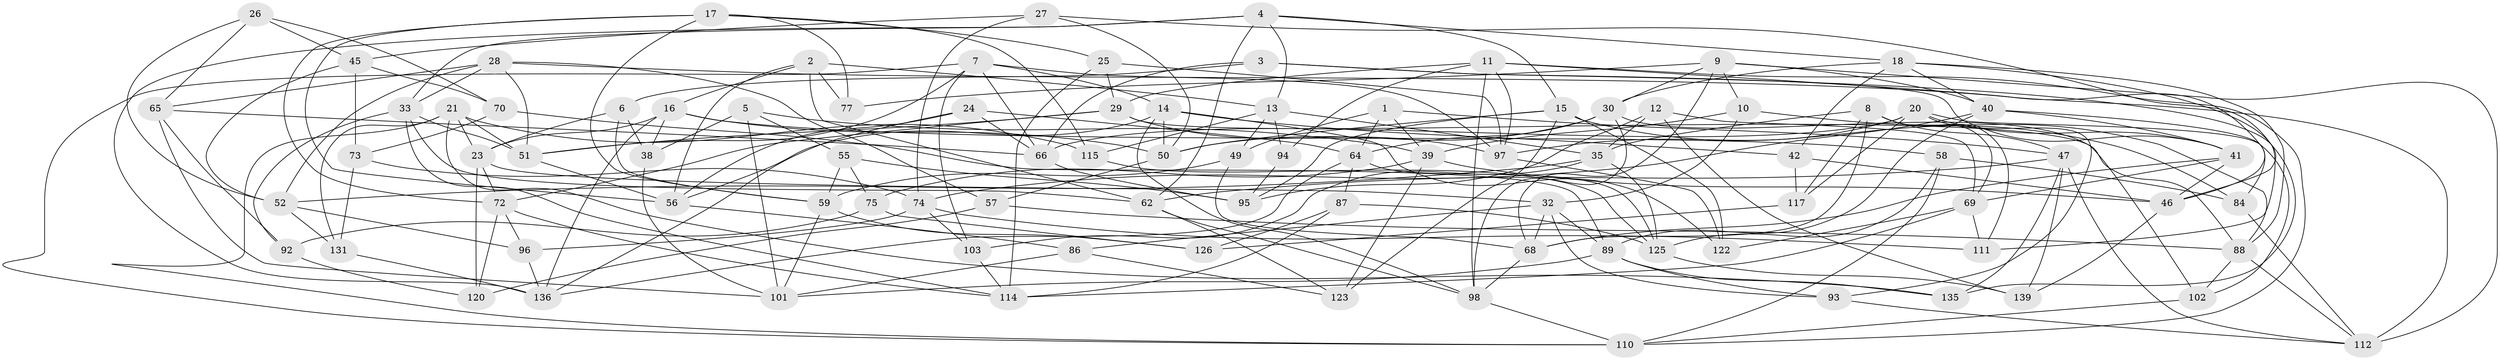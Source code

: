 // Generated by graph-tools (version 1.1) at 2025/52/02/27/25 19:52:34]
// undirected, 90 vertices, 228 edges
graph export_dot {
graph [start="1"]
  node [color=gray90,style=filled];
  1;
  2 [super="+22"];
  3;
  4 [super="+99"];
  5;
  6;
  7 [super="+81"];
  8 [super="+82"];
  9 [super="+19"];
  10;
  11 [super="+37"];
  12;
  13 [super="+60"];
  14 [super="+109"];
  15 [super="+67"];
  16 [super="+63"];
  17 [super="+61"];
  18 [super="+141"];
  20 [super="+43"];
  21 [super="+34"];
  23 [super="+31"];
  24;
  25;
  26 [super="+36"];
  27;
  28 [super="+106"];
  29 [super="+108"];
  30 [super="+138"];
  32 [super="+44"];
  33 [super="+132"];
  35 [super="+133"];
  38;
  39 [super="+53"];
  40 [super="+54"];
  41 [super="+100"];
  42;
  45 [super="+127"];
  46 [super="+48"];
  47 [super="+134"];
  49;
  50 [super="+71"];
  51 [super="+80"];
  52 [super="+137"];
  55;
  56 [super="+90"];
  57;
  58;
  59 [super="+76"];
  62 [super="+142"];
  64 [super="+79"];
  65 [super="+83"];
  66 [super="+130"];
  68 [super="+113"];
  69 [super="+116"];
  70;
  72 [super="+78"];
  73;
  74 [super="+85"];
  75;
  77;
  84;
  86;
  87;
  88 [super="+107"];
  89 [super="+91"];
  92;
  93;
  94;
  95 [super="+118"];
  96;
  97 [super="+104"];
  98 [super="+105"];
  101 [super="+129"];
  102;
  103;
  110 [super="+119"];
  111;
  112 [super="+124"];
  114 [super="+121"];
  115;
  117;
  120;
  122;
  123;
  125 [super="+128"];
  126;
  131;
  135;
  136 [super="+140"];
  139;
  1 -- 49;
  1 -- 64;
  1 -- 39;
  1 -- 47;
  2 -- 77 [weight=2];
  2 -- 13;
  2 -- 16;
  2 -- 62;
  2 -- 56;
  3 -- 135;
  3 -- 6;
  3 -- 41;
  3 -- 66;
  4 -- 15;
  4 -- 33;
  4 -- 62;
  4 -- 136;
  4 -- 18;
  4 -- 13;
  5 -- 38;
  5 -- 39;
  5 -- 55;
  5 -- 101;
  6 -- 38;
  6 -- 23;
  6 -- 59;
  7 -- 51;
  7 -- 103;
  7 -- 97;
  7 -- 110;
  7 -- 14;
  7 -- 66;
  8 -- 35;
  8 -- 117;
  8 -- 69;
  8 -- 111;
  8 -- 47;
  8 -- 68;
  9 -- 10;
  9 -- 77;
  9 -- 30;
  9 -- 112;
  9 -- 40;
  9 -- 68;
  10 -- 39;
  10 -- 88;
  10 -- 32;
  11 -- 94;
  11 -- 110;
  11 -- 29;
  11 -- 46;
  11 -- 97;
  11 -- 98;
  12 -- 95;
  12 -- 139;
  12 -- 69;
  12 -- 35;
  13 -- 35;
  13 -- 94;
  13 -- 49;
  13 -- 115;
  14 -- 98;
  14 -- 56;
  14 -- 42;
  14 -- 50;
  14 -- 122;
  15 -- 122;
  15 -- 50;
  15 -- 123;
  15 -- 84;
  15 -- 95;
  16 -- 50;
  16 -- 38;
  16 -- 58;
  16 -- 136;
  16 -- 23;
  17 -- 25;
  17 -- 72;
  17 -- 59;
  17 -- 115;
  17 -- 77;
  17 -- 56;
  18 -- 42;
  18 -- 30;
  18 -- 88;
  18 -- 40;
  18 -- 111;
  20 -- 117;
  20 -- 66;
  20 -- 93;
  20 -- 41;
  20 -- 102;
  20 -- 97;
  21 -- 135;
  21 -- 131;
  21 -- 110;
  21 -- 51;
  21 -- 115;
  21 -- 23;
  23 -- 120;
  23 -- 72;
  23 -- 32;
  24 -- 56;
  24 -- 66;
  24 -- 136;
  24 -- 64;
  25 -- 29;
  25 -- 114;
  25 -- 97;
  26 -- 65 [weight=2];
  26 -- 70;
  26 -- 52;
  26 -- 45 [weight=2];
  27 -- 74;
  27 -- 46;
  27 -- 45;
  27 -- 50;
  28 -- 57;
  28 -- 52;
  28 -- 33;
  28 -- 65;
  28 -- 112;
  28 -- 51;
  29 -- 51;
  29 -- 72;
  29 -- 88;
  29 -- 97;
  30 -- 102;
  30 -- 64;
  30 -- 98;
  30 -- 50;
  32 -- 93;
  32 -- 68;
  32 -- 86;
  32 -- 89;
  33 -- 92;
  33 -- 62;
  33 -- 114;
  33 -- 51;
  35 -- 103;
  35 -- 125;
  35 -- 52;
  38 -- 101;
  39 -- 75;
  39 -- 46;
  39 -- 123;
  40 -- 84;
  40 -- 74;
  40 -- 41;
  40 -- 89;
  41 -- 69;
  41 -- 68;
  41 -- 46;
  42 -- 117;
  42 -- 46;
  45 -- 70;
  45 -- 73;
  45 -- 52;
  46 -- 139;
  47 -- 112;
  47 -- 62;
  47 -- 135;
  47 -- 139;
  49 -- 59;
  49 -- 68;
  50 -- 57;
  51 -- 56;
  52 -- 96;
  52 -- 131;
  55 -- 75;
  55 -- 59;
  55 -- 95;
  56 -- 86;
  57 -- 120;
  57 -- 88;
  58 -- 84;
  58 -- 125;
  58 -- 110;
  59 -- 101;
  59 -- 126;
  62 -- 123;
  62 -- 98;
  64 -- 87;
  64 -- 125;
  64 -- 136;
  65 -- 92;
  65 -- 101;
  65 -- 66;
  66 -- 95;
  68 -- 98;
  69 -- 111;
  69 -- 114;
  69 -- 122;
  70 -- 73;
  70 -- 89;
  72 -- 120;
  72 -- 114;
  72 -- 96;
  73 -- 131;
  73 -- 74;
  74 -- 96;
  74 -- 111;
  74 -- 103;
  75 -- 126;
  75 -- 92;
  84 -- 112;
  86 -- 101;
  86 -- 123;
  87 -- 126;
  87 -- 125;
  87 -- 114;
  88 -- 102;
  88 -- 112;
  89 -- 135;
  89 -- 93;
  89 -- 101;
  92 -- 120;
  93 -- 112;
  94 -- 95 [weight=2];
  96 -- 136;
  97 -- 122;
  98 -- 110;
  102 -- 110;
  103 -- 114;
  115 -- 125;
  117 -- 126;
  125 -- 139;
  131 -- 136;
}
